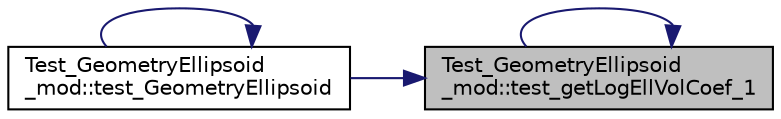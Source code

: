 digraph "Test_GeometryEllipsoid_mod::test_getLogEllVolCoef_1"
{
 // LATEX_PDF_SIZE
  edge [fontname="Helvetica",fontsize="10",labelfontname="Helvetica",labelfontsize="10"];
  node [fontname="Helvetica",fontsize="10",shape=record];
  rankdir="RL";
  Node1 [label="Test_GeometryEllipsoid\l_mod::test_getLogEllVolCoef_1",height=0.2,width=0.4,color="black", fillcolor="grey75", style="filled", fontcolor="black",tooltip=" "];
  Node1 -> Node2 [dir="back",color="midnightblue",fontsize="10",style="solid",fontname="Helvetica"];
  Node2 [label="Test_GeometryEllipsoid\l_mod::test_GeometryEllipsoid",height=0.2,width=0.4,color="black", fillcolor="white", style="filled",URL="$namespaceTest__GeometryEllipsoid__mod.html#a4bfc87751e55be3518af11b571531e1d",tooltip=" "];
  Node2 -> Node2 [dir="back",color="midnightblue",fontsize="10",style="solid",fontname="Helvetica"];
  Node1 -> Node1 [dir="back",color="midnightblue",fontsize="10",style="solid",fontname="Helvetica"];
}
